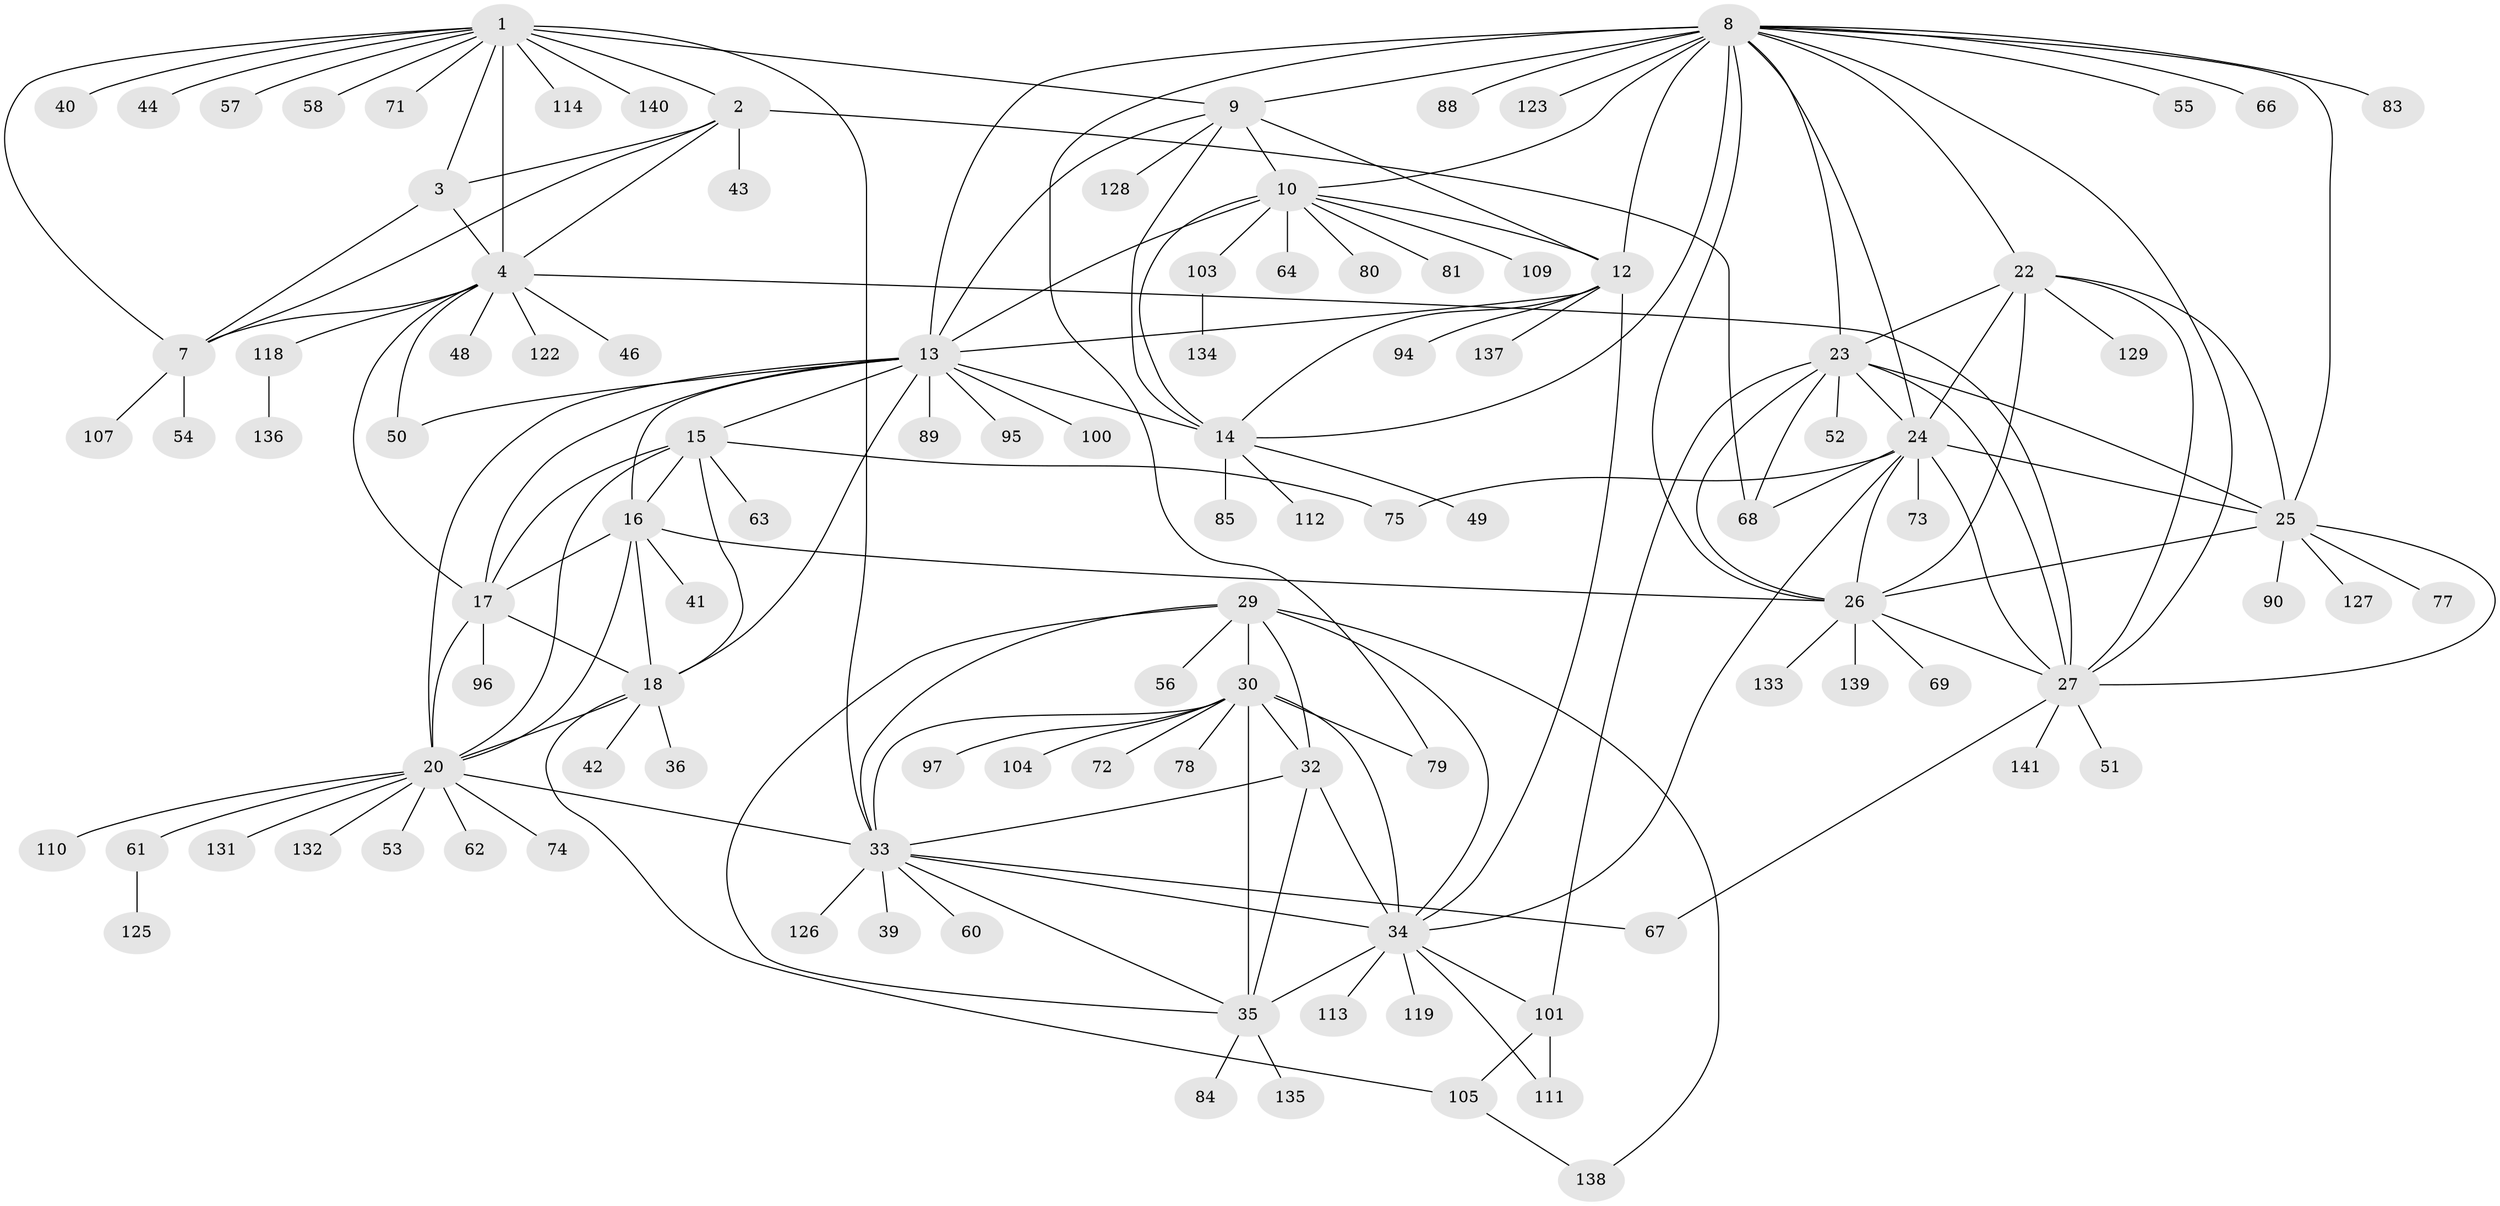 // Generated by graph-tools (version 1.1) at 2025/52/02/27/25 19:52:15]
// undirected, 108 vertices, 174 edges
graph export_dot {
graph [start="1"]
  node [color=gray90,style=filled];
  1 [super="+6"];
  2;
  3 [super="+98"];
  4 [super="+5"];
  7 [super="+76"];
  8 [super="+28"];
  9 [super="+82"];
  10 [super="+11"];
  12 [super="+65"];
  13 [super="+19"];
  14 [super="+70"];
  15;
  16;
  17 [super="+38"];
  18 [super="+21"];
  20 [super="+47"];
  22 [super="+93"];
  23 [super="+45"];
  24 [super="+120"];
  25 [super="+116"];
  26;
  27;
  29 [super="+37"];
  30 [super="+31"];
  32 [super="+115"];
  33 [super="+130"];
  34 [super="+102"];
  35 [super="+59"];
  36;
  39;
  40 [super="+108"];
  41;
  42 [super="+106"];
  43;
  44;
  46;
  48;
  49;
  50;
  51;
  52;
  53;
  54 [super="+86"];
  55;
  56;
  57;
  58;
  60;
  61 [super="+117"];
  62;
  63;
  64;
  66;
  67;
  68 [super="+87"];
  69;
  71 [super="+99"];
  72;
  73;
  74;
  75;
  77;
  78;
  79;
  80 [super="+92"];
  81;
  83;
  84;
  85;
  88 [super="+91"];
  89;
  90;
  94;
  95;
  96;
  97;
  100;
  101;
  103;
  104;
  105;
  107;
  109;
  110;
  111 [super="+121"];
  112;
  113;
  114;
  118;
  119;
  122 [super="+124"];
  123;
  125;
  126;
  127;
  128;
  129;
  131;
  132;
  133;
  134;
  135;
  136;
  137;
  138;
  139;
  140;
  141;
  1 -- 2 [weight=2];
  1 -- 3 [weight=2];
  1 -- 4 [weight=4];
  1 -- 7 [weight=2];
  1 -- 40;
  1 -- 44;
  1 -- 57;
  1 -- 140;
  1 -- 33;
  1 -- 71;
  1 -- 9;
  1 -- 114;
  1 -- 58;
  2 -- 3;
  2 -- 4 [weight=2];
  2 -- 7;
  2 -- 43;
  2 -- 68;
  3 -- 4 [weight=2];
  3 -- 7;
  4 -- 7 [weight=2];
  4 -- 17;
  4 -- 46;
  4 -- 118;
  4 -- 48;
  4 -- 50;
  4 -- 122;
  4 -- 27;
  7 -- 54;
  7 -- 107;
  8 -- 9;
  8 -- 10 [weight=2];
  8 -- 12;
  8 -- 13;
  8 -- 14;
  8 -- 55;
  8 -- 83;
  8 -- 88;
  8 -- 123;
  8 -- 66;
  8 -- 79;
  8 -- 22;
  8 -- 23;
  8 -- 24;
  8 -- 25;
  8 -- 26;
  8 -- 27;
  9 -- 10 [weight=2];
  9 -- 12;
  9 -- 13;
  9 -- 14;
  9 -- 128;
  10 -- 12 [weight=2];
  10 -- 13 [weight=2];
  10 -- 14 [weight=2];
  10 -- 80;
  10 -- 64;
  10 -- 103;
  10 -- 109;
  10 -- 81;
  12 -- 13;
  12 -- 14;
  12 -- 34;
  12 -- 94;
  12 -- 137;
  13 -- 14;
  13 -- 50;
  13 -- 95;
  13 -- 100;
  13 -- 16;
  13 -- 17;
  13 -- 18 [weight=2];
  13 -- 20;
  13 -- 89;
  13 -- 15;
  14 -- 49;
  14 -- 85;
  14 -- 112;
  15 -- 16;
  15 -- 17;
  15 -- 18 [weight=2];
  15 -- 20;
  15 -- 63;
  15 -- 75;
  16 -- 17;
  16 -- 18 [weight=2];
  16 -- 20;
  16 -- 26;
  16 -- 41;
  17 -- 18 [weight=2];
  17 -- 20;
  17 -- 96;
  18 -- 20 [weight=2];
  18 -- 105;
  18 -- 36;
  18 -- 42;
  20 -- 33;
  20 -- 53;
  20 -- 74;
  20 -- 110;
  20 -- 132;
  20 -- 131;
  20 -- 61;
  20 -- 62;
  22 -- 23;
  22 -- 24;
  22 -- 25;
  22 -- 26;
  22 -- 27;
  22 -- 129;
  23 -- 24;
  23 -- 25;
  23 -- 26;
  23 -- 27;
  23 -- 52;
  23 -- 101;
  23 -- 68;
  24 -- 25;
  24 -- 26;
  24 -- 27;
  24 -- 34;
  24 -- 68;
  24 -- 73;
  24 -- 75;
  25 -- 26;
  25 -- 27;
  25 -- 77;
  25 -- 90;
  25 -- 127;
  26 -- 27;
  26 -- 69;
  26 -- 133;
  26 -- 139;
  27 -- 51;
  27 -- 67;
  27 -- 141;
  29 -- 30 [weight=2];
  29 -- 32;
  29 -- 33;
  29 -- 34;
  29 -- 35;
  29 -- 56;
  29 -- 138;
  30 -- 32 [weight=2];
  30 -- 33 [weight=2];
  30 -- 34 [weight=2];
  30 -- 35 [weight=2];
  30 -- 78;
  30 -- 104;
  30 -- 97;
  30 -- 72;
  30 -- 79;
  32 -- 33;
  32 -- 34;
  32 -- 35;
  33 -- 34;
  33 -- 35;
  33 -- 39;
  33 -- 60;
  33 -- 67;
  33 -- 126;
  34 -- 35;
  34 -- 101;
  34 -- 111;
  34 -- 119;
  34 -- 113;
  35 -- 84;
  35 -- 135;
  61 -- 125;
  101 -- 105;
  101 -- 111;
  103 -- 134;
  105 -- 138;
  118 -- 136;
}
